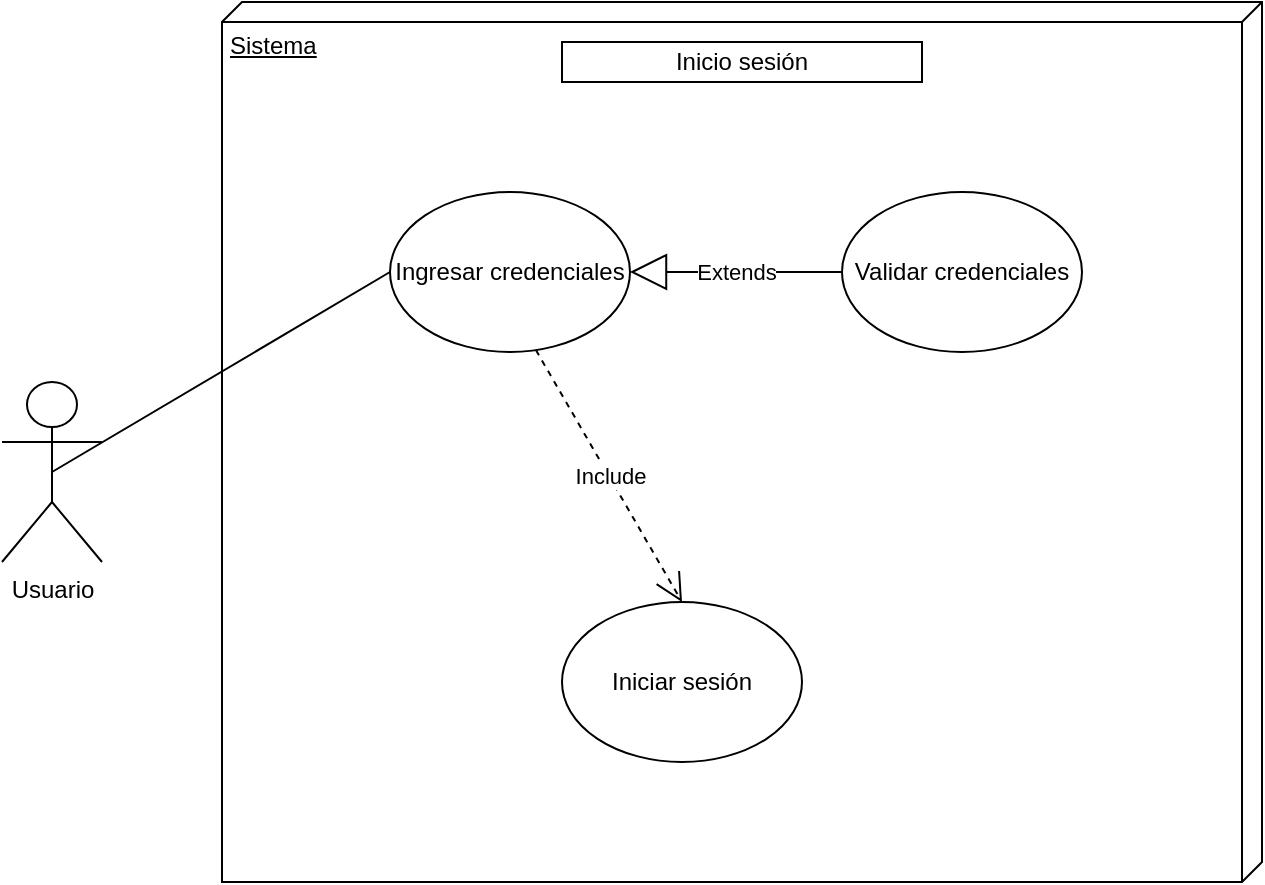 <mxfile version="21.6.8" type="device">
  <diagram name="Página-1" id="tvxS4m3cFaZabxOVDVDC">
    <mxGraphModel dx="1418" dy="828" grid="1" gridSize="10" guides="1" tooltips="1" connect="1" arrows="1" fold="1" page="1" pageScale="1" pageWidth="827" pageHeight="1169" math="0" shadow="0">
      <root>
        <mxCell id="0" />
        <mxCell id="1" parent="0" />
        <mxCell id="Sybyipu50od-7RcqIqMl-1" value="Sistema" style="verticalAlign=top;align=left;spacingTop=8;spacingLeft=2;spacingRight=12;shape=cube;size=10;direction=south;fontStyle=4;html=1;whiteSpace=wrap;" parent="1" vertex="1">
          <mxGeometry x="210" y="20" width="520" height="440" as="geometry" />
        </mxCell>
        <mxCell id="Sybyipu50od-7RcqIqMl-2" value="Usuario" style="shape=umlActor;verticalLabelPosition=bottom;verticalAlign=top;html=1;" parent="1" vertex="1">
          <mxGeometry x="100" y="210" width="50" height="90" as="geometry" />
        </mxCell>
        <mxCell id="Sybyipu50od-7RcqIqMl-3" value="Ingresar credenciales" style="ellipse;whiteSpace=wrap;html=1;" parent="1" vertex="1">
          <mxGeometry x="294" y="115" width="120" height="80" as="geometry" />
        </mxCell>
        <mxCell id="Sybyipu50od-7RcqIqMl-9" value="Inicio sesión" style="rounded=0;whiteSpace=wrap;html=1;" parent="1" vertex="1">
          <mxGeometry x="380" y="40" width="180" height="20" as="geometry" />
        </mxCell>
        <mxCell id="Sybyipu50od-7RcqIqMl-20" value="Validar credenciales" style="ellipse;whiteSpace=wrap;html=1;" parent="1" vertex="1">
          <mxGeometry x="520" y="115" width="120" height="80" as="geometry" />
        </mxCell>
        <mxCell id="Sybyipu50od-7RcqIqMl-26" value="Iniciar sesión" style="ellipse;whiteSpace=wrap;html=1;" parent="1" vertex="1">
          <mxGeometry x="380" y="320" width="120" height="80" as="geometry" />
        </mxCell>
        <mxCell id="H_OEi_aFSb8xz35ps1ob-1" value="" style="endArrow=none;html=1;rounded=0;exitX=0.5;exitY=0.5;exitDx=0;exitDy=0;exitPerimeter=0;entryX=0;entryY=0.5;entryDx=0;entryDy=0;" parent="1" source="Sybyipu50od-7RcqIqMl-2" target="Sybyipu50od-7RcqIqMl-3" edge="1">
          <mxGeometry width="50" height="50" relative="1" as="geometry">
            <mxPoint x="390" y="410" as="sourcePoint" />
            <mxPoint x="440" y="360" as="targetPoint" />
          </mxGeometry>
        </mxCell>
        <mxCell id="H_OEi_aFSb8xz35ps1ob-2" value="Extends" style="endArrow=block;endSize=16;endFill=0;html=1;rounded=0;entryX=1;entryY=0.5;entryDx=0;entryDy=0;exitX=0;exitY=0.5;exitDx=0;exitDy=0;" parent="1" source="Sybyipu50od-7RcqIqMl-20" target="Sybyipu50od-7RcqIqMl-3" edge="1">
          <mxGeometry width="160" relative="1" as="geometry">
            <mxPoint x="330" y="380" as="sourcePoint" />
            <mxPoint x="490" y="380" as="targetPoint" />
          </mxGeometry>
        </mxCell>
        <mxCell id="H_OEi_aFSb8xz35ps1ob-4" value="Include" style="endArrow=open;endSize=12;dashed=1;html=1;rounded=0;exitX=0.608;exitY=0.988;exitDx=0;exitDy=0;exitPerimeter=0;entryX=0.5;entryY=0;entryDx=0;entryDy=0;" parent="1" source="Sybyipu50od-7RcqIqMl-3" target="Sybyipu50od-7RcqIqMl-26" edge="1">
          <mxGeometry width="160" relative="1" as="geometry">
            <mxPoint x="360" y="240" as="sourcePoint" />
            <mxPoint x="520" y="240" as="targetPoint" />
          </mxGeometry>
        </mxCell>
      </root>
    </mxGraphModel>
  </diagram>
</mxfile>
